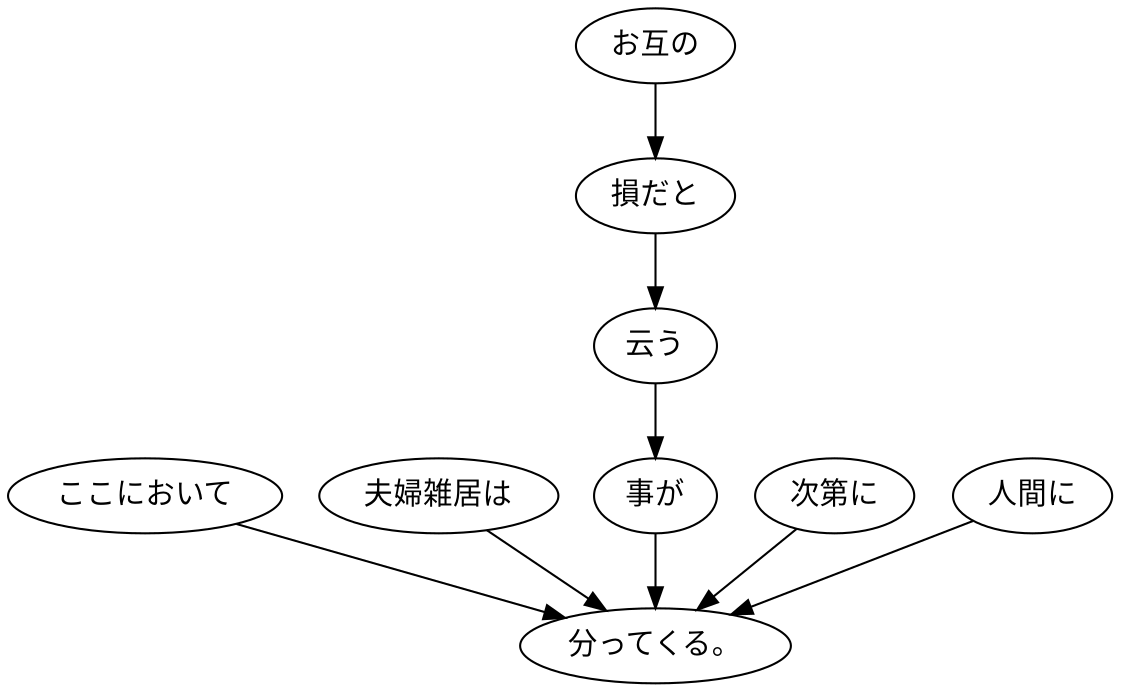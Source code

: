 digraph graph8776 {
	node0 [label="ここにおいて"];
	node1 [label="夫婦雑居は"];
	node2 [label="お互の"];
	node3 [label="損だと"];
	node4 [label="云う"];
	node5 [label="事が"];
	node6 [label="次第に"];
	node7 [label="人間に"];
	node8 [label="分ってくる。"];
	node0 -> node8;
	node1 -> node8;
	node2 -> node3;
	node3 -> node4;
	node4 -> node5;
	node5 -> node8;
	node6 -> node8;
	node7 -> node8;
}
